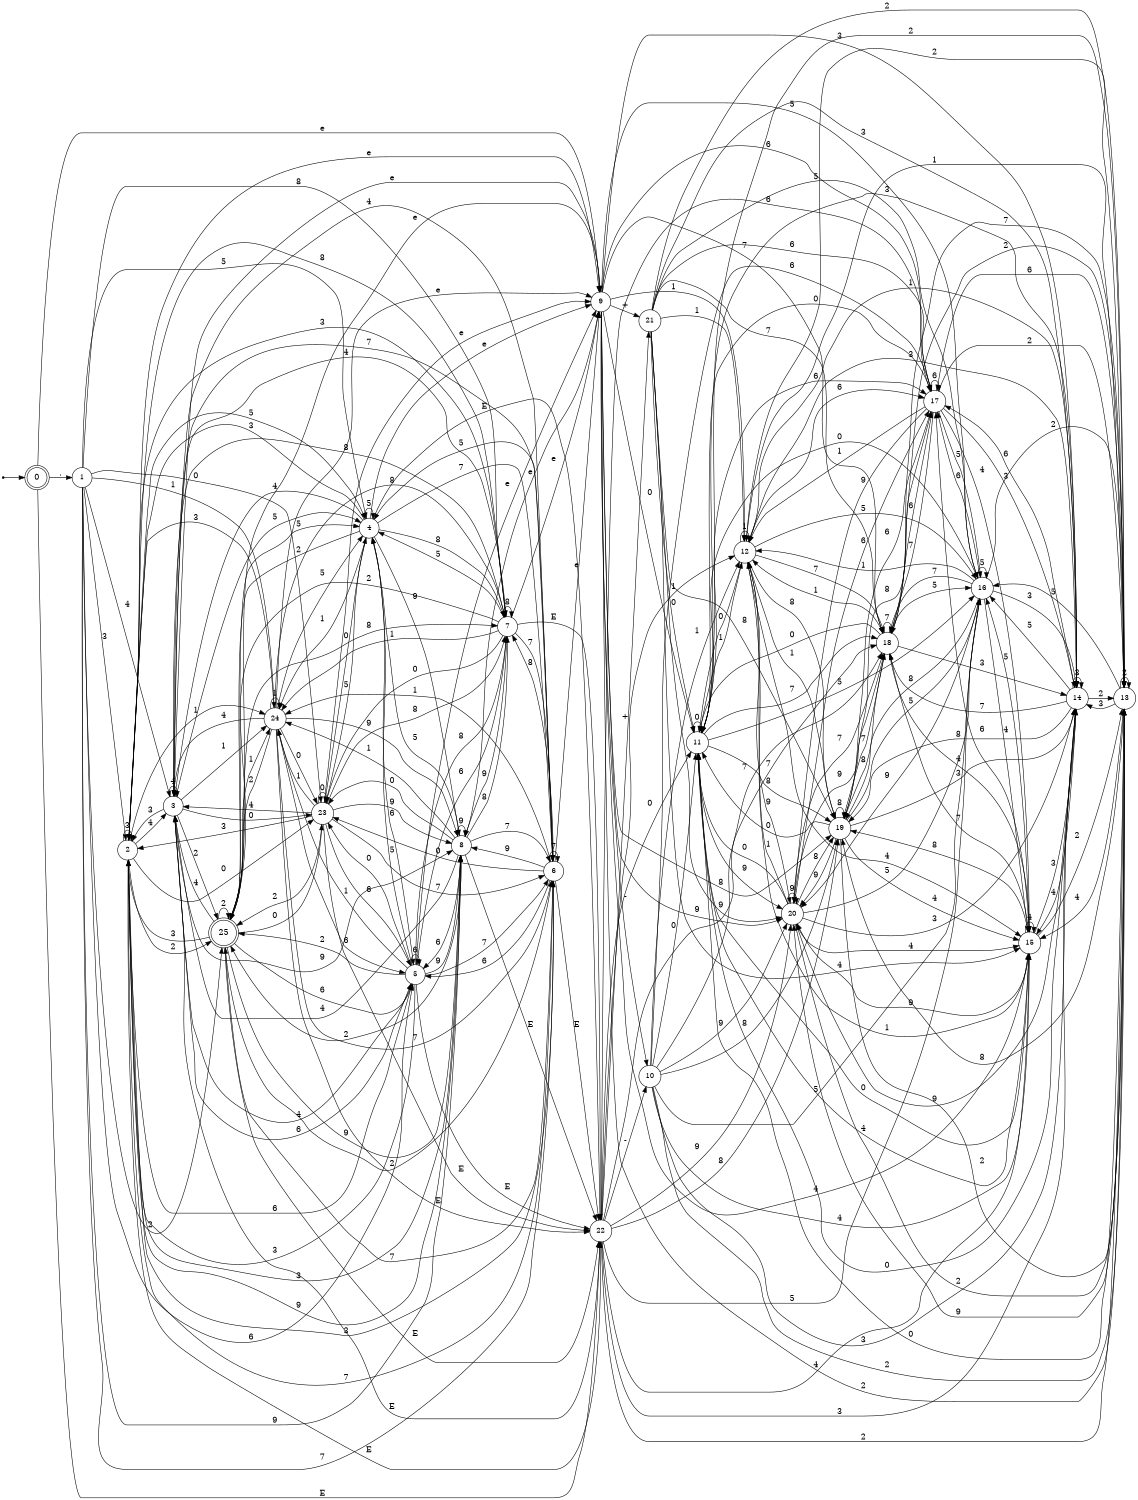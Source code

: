 digraph finite_state_machine {
	rankdir=LR;
	size="10,10"

	node [ shape = doublecircle, label = "0", fontsize  = 14] n0;

	node [ shape = circle, label = "1", fontsize  = 12] n1;
	node [ shape = circle, label = "2", fontsize  = 12] n2;
	node [ shape = circle, label = "3", fontsize  = 12] n3;
	node [ shape = circle, label = "4", fontsize  = 12] n4;
	node [ shape = circle, label = "5", fontsize  = 12] n5;
	node [ shape = circle, label = "6", fontsize  = 12] n6;
	node [ shape = circle, label = "7", fontsize  = 12] n7;
	node [ shape = circle, label = "8", fontsize  = 12] n8;
	node [ shape = circle, label = "9", fontsize  = 12] n9;
	node [ shape = circle, label = "10", fontsize  = 12] n10;
	node [ shape = circle, label = "11", fontsize  = 12] n11;
	node [ shape = circle, label = "12", fontsize  = 12] n12;
	node [ shape = circle, label = "13", fontsize  = 12] n13;
	node [ shape = circle, label = "14", fontsize  = 12] n14;
	node [ shape = circle, label = "15", fontsize  = 12] n15;
	node [ shape = circle, label = "16", fontsize  = 12] n16;
	node [ shape = circle, label = "17", fontsize  = 12] n17;
	node [ shape = circle, label = "18", fontsize  = 12] n18;
	node [ shape = circle, label = "19", fontsize  = 12] n19;
	node [ shape = circle, label = "20", fontsize  = 12] n20;
	node [ shape = circle, label = "21", fontsize  = 12] n21;
	node [ shape = circle, label = "22", fontsize  = 12] n22;
	node [ shape = circle, label = "23", fontsize  = 12] n23;
	node [ shape = circle, label = "24", fontsize  = 12] n24;

	node [ shape = doublecircle, label = "25", fontsize  = 14] n25;

	node [shape = point ]; qi
	qi -> n0;

	n0 -> n1 [ label = "." ];
	n1 -> n2 [ label = "3" ];
	n2 -> n2 [ label = "3" ];
	n2 -> n3 [ label = "4" ];
	n3 -> n2 [ label = "3" ];
	n3 -> n3 [ label = "4" ];
	n3 -> n4 [ label = "5" ];
	n4 -> n2 [ label = "3" ];
	n4 -> n3 [ label = "4" ];
	n4 -> n4 [ label = "5" ];
	n4 -> n5 [ label = "6" ];
	n5 -> n2 [ label = "3" ];
	n5 -> n3 [ label = "4" ];
	n5 -> n4 [ label = "5" ];
	n5 -> n5 [ label = "6" ];
	n5 -> n6 [ label = "7" ];
	n6 -> n2 [ label = "3" ];
	n6 -> n3 [ label = "4" ];
	n6 -> n4 [ label = "5" ];
	n6 -> n5 [ label = "6" ];
	n6 -> n6 [ label = "7" ];
	n6 -> n7 [ label = "8" ];
	n7 -> n2 [ label = "3" ];
	n7 -> n3 [ label = "4" ];
	n7 -> n4 [ label = "5" ];
	n7 -> n5 [ label = "6" ];
	n7 -> n6 [ label = "7" ];
	n7 -> n7 [ label = "8" ];
	n7 -> n8 [ label = "9" ];
	n8 -> n2 [ label = "3" ];
	n8 -> n3 [ label = "4" ];
	n8 -> n4 [ label = "5" ];
	n8 -> n5 [ label = "6" ];
	n8 -> n6 [ label = "7" ];
	n8 -> n7 [ label = "8" ];
	n8 -> n8 [ label = "9" ];
	n8 -> n9 [ label = "e" ];
	n9 -> n10 [ label = "-" ];
	n10 -> n11 [ label = "0" ];
	n11 -> n11 [ label = "0" ];
	n11 -> n12 [ label = "1" ];
	n12 -> n11 [ label = "0" ];
	n12 -> n12 [ label = "1" ];
	n12 -> n13 [ label = "2" ];
	n13 -> n11 [ label = "0" ];
	n13 -> n12 [ label = "1" ];
	n13 -> n13 [ label = "2" ];
	n13 -> n14 [ label = "3" ];
	n14 -> n11 [ label = "0" ];
	n14 -> n12 [ label = "1" ];
	n14 -> n13 [ label = "2" ];
	n14 -> n14 [ label = "3" ];
	n14 -> n15 [ label = "4" ];
	n15 -> n11 [ label = "0" ];
	n15 -> n12 [ label = "1" ];
	n15 -> n13 [ label = "2" ];
	n15 -> n14 [ label = "3" ];
	n15 -> n15 [ label = "4" ];
	n15 -> n16 [ label = "5" ];
	n16 -> n11 [ label = "0" ];
	n16 -> n12 [ label = "1" ];
	n16 -> n13 [ label = "2" ];
	n16 -> n14 [ label = "3" ];
	n16 -> n15 [ label = "4" ];
	n16 -> n16 [ label = "5" ];
	n16 -> n17 [ label = "6" ];
	n17 -> n11 [ label = "0" ];
	n17 -> n12 [ label = "1" ];
	n17 -> n13 [ label = "2" ];
	n17 -> n14 [ label = "3" ];
	n17 -> n15 [ label = "4" ];
	n17 -> n16 [ label = "5" ];
	n17 -> n17 [ label = "6" ];
	n17 -> n18 [ label = "7" ];
	n18 -> n11 [ label = "0" ];
	n18 -> n12 [ label = "1" ];
	n18 -> n13 [ label = "2" ];
	n18 -> n14 [ label = "3" ];
	n18 -> n15 [ label = "4" ];
	n18 -> n16 [ label = "5" ];
	n18 -> n17 [ label = "6" ];
	n18 -> n18 [ label = "7" ];
	n18 -> n19 [ label = "8" ];
	n19 -> n11 [ label = "0" ];
	n19 -> n12 [ label = "1" ];
	n19 -> n13 [ label = "2" ];
	n19 -> n14 [ label = "3" ];
	n19 -> n15 [ label = "4" ];
	n19 -> n16 [ label = "5" ];
	n19 -> n17 [ label = "6" ];
	n19 -> n18 [ label = "7" ];
	n19 -> n19 [ label = "8" ];
	n19 -> n20 [ label = "9" ];
	n20 -> n11 [ label = "0" ];
	n20 -> n12 [ label = "1" ];
	n20 -> n13 [ label = "2" ];
	n20 -> n14 [ label = "3" ];
	n20 -> n15 [ label = "4" ];
	n20 -> n16 [ label = "5" ];
	n20 -> n17 [ label = "6" ];
	n20 -> n18 [ label = "7" ];
	n20 -> n19 [ label = "8" ];
	n20 -> n20 [ label = "9" ];
	n18 -> n20 [ label = "9" ];
	n17 -> n19 [ label = "8" ];
	n17 -> n20 [ label = "9" ];
	n16 -> n18 [ label = "7" ];
	n16 -> n19 [ label = "8" ];
	n16 -> n20 [ label = "9" ];
	n15 -> n17 [ label = "6" ];
	n15 -> n18 [ label = "7" ];
	n15 -> n19 [ label = "8" ];
	n15 -> n20 [ label = "9" ];
	n14 -> n16 [ label = "5" ];
	n14 -> n17 [ label = "6" ];
	n14 -> n18 [ label = "7" ];
	n14 -> n19 [ label = "8" ];
	n14 -> n20 [ label = "9" ];
	n13 -> n15 [ label = "4" ];
	n13 -> n16 [ label = "5" ];
	n13 -> n17 [ label = "6" ];
	n13 -> n18 [ label = "7" ];
	n13 -> n19 [ label = "8" ];
	n13 -> n20 [ label = "9" ];
	n12 -> n14 [ label = "3" ];
	n12 -> n15 [ label = "4" ];
	n12 -> n16 [ label = "5" ];
	n12 -> n17 [ label = "6" ];
	n12 -> n18 [ label = "7" ];
	n12 -> n19 [ label = "8" ];
	n12 -> n20 [ label = "9" ];
	n11 -> n13 [ label = "2" ];
	n11 -> n14 [ label = "3" ];
	n11 -> n15 [ label = "4" ];
	n11 -> n16 [ label = "5" ];
	n11 -> n17 [ label = "6" ];
	n11 -> n18 [ label = "7" ];
	n11 -> n19 [ label = "8" ];
	n11 -> n20 [ label = "9" ];
	n10 -> n12 [ label = "1" ];
	n10 -> n13 [ label = "2" ];
	n10 -> n14 [ label = "3" ];
	n10 -> n15 [ label = "4" ];
	n10 -> n16 [ label = "5" ];
	n10 -> n17 [ label = "6" ];
	n10 -> n18 [ label = "7" ];
	n10 -> n19 [ label = "8" ];
	n10 -> n20 [ label = "9" ];
	n9 -> n21 [ label = "+" ];
	n21 -> n11 [ label = "0" ];
	n21 -> n12 [ label = "1" ];
	n21 -> n13 [ label = "2" ];
	n21 -> n14 [ label = "3" ];
	n21 -> n15 [ label = "4" ];
	n21 -> n16 [ label = "5" ];
	n21 -> n17 [ label = "6" ];
	n21 -> n18 [ label = "7" ];
	n21 -> n19 [ label = "8" ];
	n21 -> n20 [ label = "9" ];
	n9 -> n11 [ label = "0" ];
	n9 -> n12 [ label = "1" ];
	n9 -> n13 [ label = "2" ];
	n9 -> n14 [ label = "3" ];
	n9 -> n15 [ label = "4" ];
	n9 -> n16 [ label = "5" ];
	n9 -> n17 [ label = "6" ];
	n9 -> n18 [ label = "7" ];
	n9 -> n19 [ label = "8" ];
	n9 -> n20 [ label = "9" ];
	n8 -> n22 [ label = "E" ];
	n22 -> n10 [ label = "-" ];
	n22 -> n21 [ label = "+" ];
	n22 -> n11 [ label = "0" ];
	n22 -> n12 [ label = "1" ];
	n22 -> n13 [ label = "2" ];
	n22 -> n14 [ label = "3" ];
	n22 -> n15 [ label = "4" ];
	n22 -> n16 [ label = "5" ];
	n22 -> n17 [ label = "6" ];
	n22 -> n18 [ label = "7" ];
	n22 -> n19 [ label = "8" ];
	n22 -> n20 [ label = "9" ];
	n8 -> n23 [ label = "0" ];
	n23 -> n2 [ label = "3" ];
	n23 -> n3 [ label = "4" ];
	n23 -> n4 [ label = "5" ];
	n23 -> n5 [ label = "6" ];
	n23 -> n6 [ label = "7" ];
	n23 -> n7 [ label = "8" ];
	n23 -> n8 [ label = "9" ];
	n23 -> n9 [ label = "e" ];
	n23 -> n22 [ label = "E" ];
	n23 -> n23 [ label = "0" ];
	n23 -> n24 [ label = "1" ];
	n24 -> n2 [ label = "3" ];
	n24 -> n3 [ label = "4" ];
	n24 -> n4 [ label = "5" ];
	n24 -> n5 [ label = "6" ];
	n24 -> n6 [ label = "7" ];
	n24 -> n7 [ label = "8" ];
	n24 -> n8 [ label = "9" ];
	n24 -> n9 [ label = "e" ];
	n24 -> n22 [ label = "E" ];
	n24 -> n23 [ label = "0" ];
	n24 -> n24 [ label = "1" ];
	n24 -> n25 [ label = "2" ];
	n25 -> n2 [ label = "3" ];
	n25 -> n3 [ label = "4" ];
	n25 -> n4 [ label = "5" ];
	n25 -> n5 [ label = "6" ];
	n25 -> n6 [ label = "7" ];
	n25 -> n7 [ label = "8" ];
	n25 -> n8 [ label = "9" ];
	n25 -> n9 [ label = "e" ];
	n25 -> n22 [ label = "E" ];
	n25 -> n23 [ label = "0" ];
	n25 -> n24 [ label = "1" ];
	n25 -> n25 [ label = "2" ];
	n23 -> n25 [ label = "2" ];
	n8 -> n24 [ label = "1" ];
	n8 -> n25 [ label = "2" ];
	n7 -> n9 [ label = "e" ];
	n7 -> n22 [ label = "E" ];
	n7 -> n23 [ label = "0" ];
	n7 -> n24 [ label = "1" ];
	n7 -> n25 [ label = "2" ];
	n6 -> n8 [ label = "9" ];
	n6 -> n9 [ label = "e" ];
	n6 -> n22 [ label = "E" ];
	n6 -> n23 [ label = "0" ];
	n6 -> n24 [ label = "1" ];
	n6 -> n25 [ label = "2" ];
	n5 -> n7 [ label = "8" ];
	n5 -> n8 [ label = "9" ];
	n5 -> n9 [ label = "e" ];
	n5 -> n22 [ label = "E" ];
	n5 -> n23 [ label = "0" ];
	n5 -> n24 [ label = "1" ];
	n5 -> n25 [ label = "2" ];
	n4 -> n6 [ label = "7" ];
	n4 -> n7 [ label = "8" ];
	n4 -> n8 [ label = "9" ];
	n4 -> n9 [ label = "e" ];
	n4 -> n22 [ label = "E" ];
	n4 -> n23 [ label = "0" ];
	n4 -> n24 [ label = "1" ];
	n4 -> n25 [ label = "2" ];
	n3 -> n5 [ label = "6" ];
	n3 -> n6 [ label = "7" ];
	n3 -> n7 [ label = "8" ];
	n3 -> n8 [ label = "9" ];
	n3 -> n9 [ label = "e" ];
	n3 -> n22 [ label = "E" ];
	n3 -> n23 [ label = "0" ];
	n3 -> n24 [ label = "1" ];
	n3 -> n25 [ label = "2" ];
	n2 -> n4 [ label = "5" ];
	n2 -> n5 [ label = "6" ];
	n2 -> n6 [ label = "7" ];
	n2 -> n7 [ label = "8" ];
	n2 -> n8 [ label = "9" ];
	n2 -> n9 [ label = "e" ];
	n2 -> n22 [ label = "E" ];
	n2 -> n23 [ label = "0" ];
	n2 -> n24 [ label = "1" ];
	n2 -> n25 [ label = "2" ];
	n1 -> n3 [ label = "4" ];
	n1 -> n4 [ label = "5" ];
	n1 -> n5 [ label = "6" ];
	n1 -> n6 [ label = "7" ];
	n1 -> n7 [ label = "8" ];
	n1 -> n8 [ label = "9" ];
	n1 -> n23 [ label = "0" ];
	n1 -> n24 [ label = "1" ];
	n1 -> n25 [ label = "2" ];
	n0 -> n9 [ label = "e" ];
	n0 -> n22 [ label = "E" ];
}